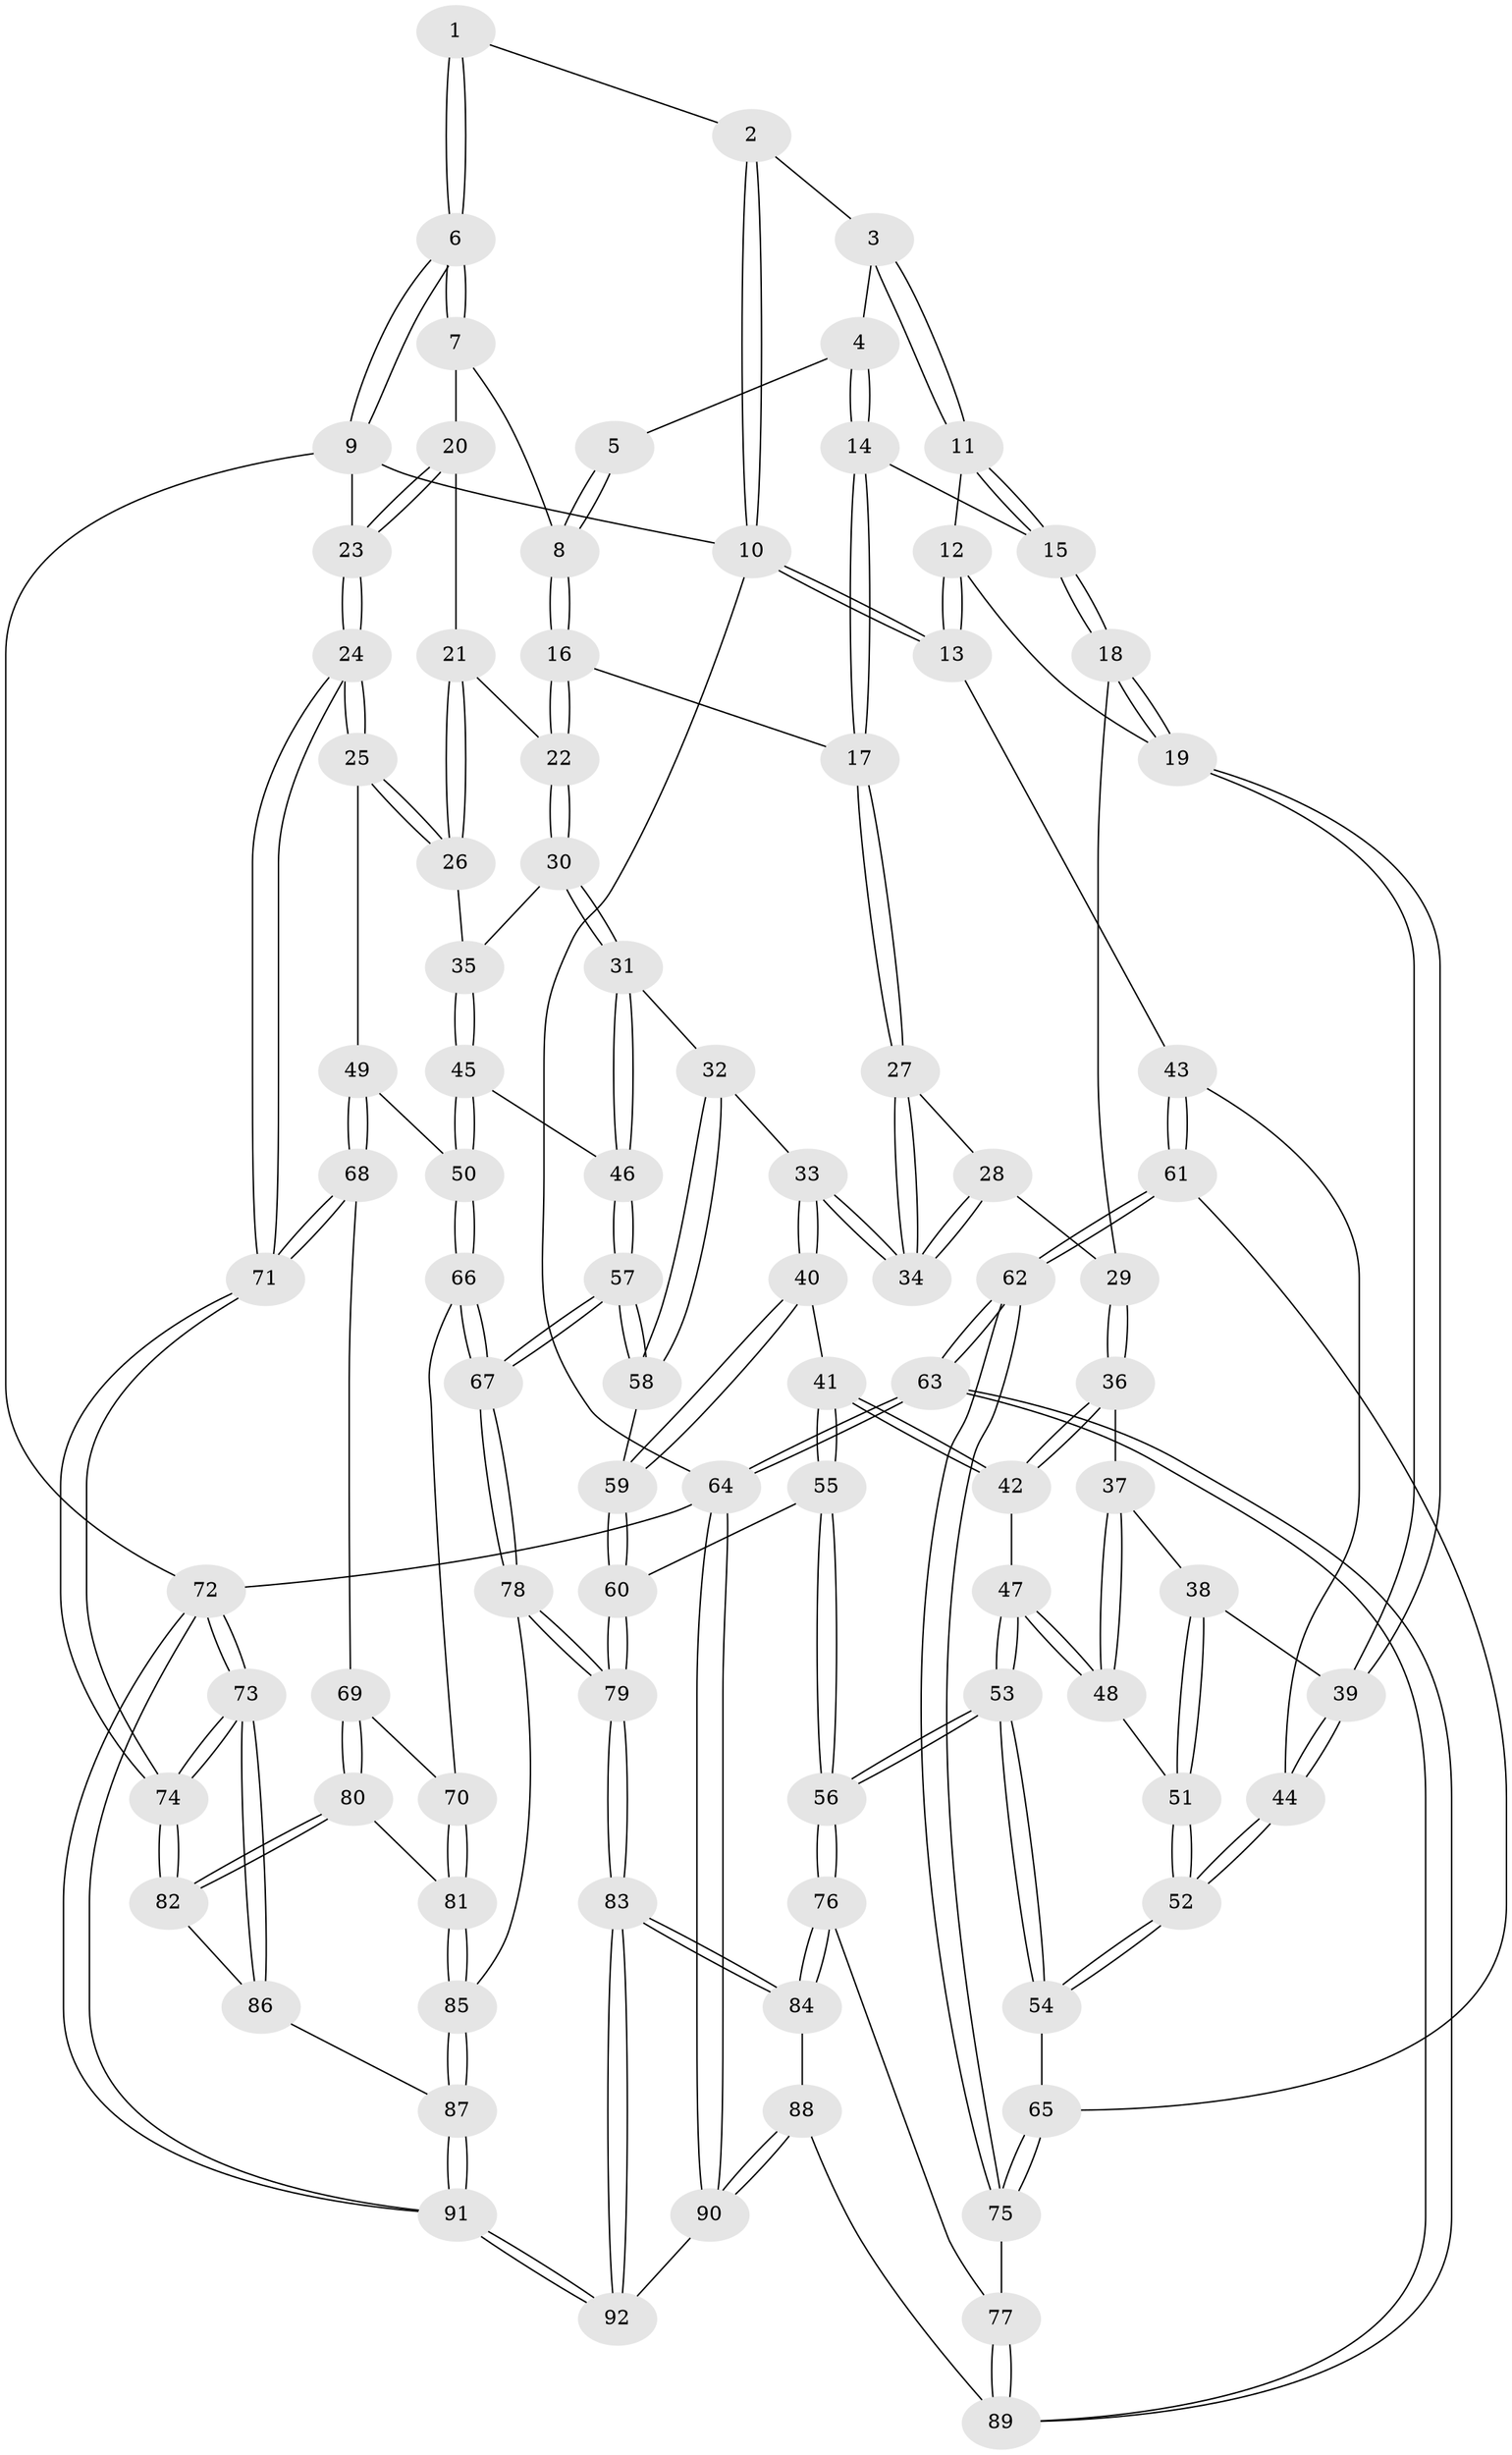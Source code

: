 // coarse degree distribution, {3: 0.07407407407407407, 5: 0.2962962962962963, 4: 0.5, 6: 0.12962962962962962}
// Generated by graph-tools (version 1.1) at 2025/24/03/03/25 07:24:35]
// undirected, 92 vertices, 227 edges
graph export_dot {
graph [start="1"]
  node [color=gray90,style=filled];
  1 [pos="+0.7492310218041761+0"];
  2 [pos="+0.33715866928632354+0"];
  3 [pos="+0.3391243260871259+0"];
  4 [pos="+0.39317731446907056+0"];
  5 [pos="+0.6718104557423301+0.06093632493994834"];
  6 [pos="+1+0"];
  7 [pos="+0.7817111181593436+0.11909336989129315"];
  8 [pos="+0.6943333067906257+0.15160767655083254"];
  9 [pos="+1+0"];
  10 [pos="+0+0"];
  11 [pos="+0.19274030474000498+0.08874718717333684"];
  12 [pos="+0.15796173131090205+0.10838448004468212"];
  13 [pos="+0+0.14862064847156828"];
  14 [pos="+0.4654860447410866+0.20023869411666761"];
  15 [pos="+0.2813150222377422+0.28267060491015567"];
  16 [pos="+0.6471836622594589+0.23441470833457298"];
  17 [pos="+0.5147176832516771+0.2384125671546105"];
  18 [pos="+0.26164970708136653+0.30996018616683746"];
  19 [pos="+0.12169840903749767+0.3325826104774732"];
  20 [pos="+0.9019806637268752+0.2270205072054039"];
  21 [pos="+0.8779656997360568+0.24963018373717552"];
  22 [pos="+0.6979273904599064+0.2909683200284084"];
  23 [pos="+1+0.10500323675803838"];
  24 [pos="+1+0.4475560739058645"];
  25 [pos="+0.8877656467872193+0.4081747598308503"];
  26 [pos="+0.884865107920485+0.40596661371661125"];
  27 [pos="+0.5030473631591056+0.2938019341076647"];
  28 [pos="+0.3282168293494916+0.38337592432920004"];
  29 [pos="+0.29080780775885473+0.37224787732496806"];
  30 [pos="+0.7167060102912058+0.348832025248484"];
  31 [pos="+0.6155405880004703+0.5155121304753281"];
  32 [pos="+0.5548315813825861+0.5222114390135205"];
  33 [pos="+0.48664206495468404+0.5034276635714607"];
  34 [pos="+0.4790378079805862+0.4536301522057653"];
  35 [pos="+0.7526092033586921+0.37464642913126145"];
  36 [pos="+0.28504485235854043+0.42664844892993437"];
  37 [pos="+0.2188218155535665+0.4470160180053534"];
  38 [pos="+0.14758534115422456+0.44130356131063614"];
  39 [pos="+0.07180404376731338+0.3607810608671377"];
  40 [pos="+0.459573544005121+0.5260019201314118"];
  41 [pos="+0.35257592515488073+0.5372993852648568"];
  42 [pos="+0.3083728141910126+0.5144230588769564"];
  43 [pos="+0+0.3648025774454566"];
  44 [pos="+0.0434165604850678+0.3633546285928834"];
  45 [pos="+0.7845763430322442+0.5805343978524204"];
  46 [pos="+0.6856185713507388+0.5616796909756022"];
  47 [pos="+0.3066407440218651+0.5148779459973177"];
  48 [pos="+0.23617880808893366+0.5030996944034507"];
  49 [pos="+0.8016393505193155+0.583353564242555"];
  50 [pos="+0.7878742463703755+0.5824795817341435"];
  51 [pos="+0.17756095075797915+0.5081001981102982"];
  52 [pos="+0.1519705757870982+0.612695647549704"];
  53 [pos="+0.15286855942425212+0.6400061919542418"];
  54 [pos="+0.14948481834342728+0.6370965657281272"];
  55 [pos="+0.2850530976358068+0.6925051587092802"];
  56 [pos="+0.20474175304919537+0.7211817258123798"];
  57 [pos="+0.6275236402030641+0.7439673240202221"];
  58 [pos="+0.588614916620486+0.7122056489747924"];
  59 [pos="+0.44418708942210894+0.7005266960015692"];
  60 [pos="+0.4225493280105835+0.726286138237836"];
  61 [pos="+0+0.44713608529058146"];
  62 [pos="+0+0.783701672297943"];
  63 [pos="+0+0.8861614321180099"];
  64 [pos="+0+1"];
  65 [pos="+0.1421253006526978+0.6357567091122062"];
  66 [pos="+0.702887226853234+0.7649560365777088"];
  67 [pos="+0.6583638301958727+0.7945592059860468"];
  68 [pos="+0.9491857371586997+0.6593120260916749"];
  69 [pos="+0.9078841975920301+0.6995534617358823"];
  70 [pos="+0.8165953206183354+0.7573238727878447"];
  71 [pos="+1+0.6530697442621154"];
  72 [pos="+1+1"];
  73 [pos="+1+1"];
  74 [pos="+1+0.696529871251813"];
  75 [pos="+0+0.7680164582317929"];
  76 [pos="+0.19871568205858875+0.7502507289615759"];
  77 [pos="+0.13149404910833276+0.7973695576777687"];
  78 [pos="+0.646195111346621+0.8592609944020405"];
  79 [pos="+0.452463437538915+1"];
  80 [pos="+0.8779047941116507+0.8141990119321725"];
  81 [pos="+0.8334693708799712+0.8361193608653079"];
  82 [pos="+0.913868339473404+0.8602035789247318"];
  83 [pos="+0.43609684338864674+1"];
  84 [pos="+0.3077984238138029+0.9114942026173757"];
  85 [pos="+0.8064389998806577+0.9233365477542942"];
  86 [pos="+0.8877323262390017+0.8991904664555497"];
  87 [pos="+0.8260089243625665+0.9413887134914761"];
  88 [pos="+0.10640833703891968+0.8987181123203567"];
  89 [pos="+0.10488748335908414+0.8944114589632016"];
  90 [pos="+0.15749168305201158+1"];
  91 [pos="+0.966567061419272+1"];
  92 [pos="+0.41925820642728356+1"];
  1 -- 2;
  1 -- 6;
  1 -- 6;
  2 -- 3;
  2 -- 10;
  2 -- 10;
  3 -- 4;
  3 -- 11;
  3 -- 11;
  4 -- 5;
  4 -- 14;
  4 -- 14;
  5 -- 8;
  5 -- 8;
  6 -- 7;
  6 -- 7;
  6 -- 9;
  6 -- 9;
  7 -- 8;
  7 -- 20;
  8 -- 16;
  8 -- 16;
  9 -- 10;
  9 -- 23;
  9 -- 72;
  10 -- 13;
  10 -- 13;
  10 -- 64;
  11 -- 12;
  11 -- 15;
  11 -- 15;
  12 -- 13;
  12 -- 13;
  12 -- 19;
  13 -- 43;
  14 -- 15;
  14 -- 17;
  14 -- 17;
  15 -- 18;
  15 -- 18;
  16 -- 17;
  16 -- 22;
  16 -- 22;
  17 -- 27;
  17 -- 27;
  18 -- 19;
  18 -- 19;
  18 -- 29;
  19 -- 39;
  19 -- 39;
  20 -- 21;
  20 -- 23;
  20 -- 23;
  21 -- 22;
  21 -- 26;
  21 -- 26;
  22 -- 30;
  22 -- 30;
  23 -- 24;
  23 -- 24;
  24 -- 25;
  24 -- 25;
  24 -- 71;
  24 -- 71;
  25 -- 26;
  25 -- 26;
  25 -- 49;
  26 -- 35;
  27 -- 28;
  27 -- 34;
  27 -- 34;
  28 -- 29;
  28 -- 34;
  28 -- 34;
  29 -- 36;
  29 -- 36;
  30 -- 31;
  30 -- 31;
  30 -- 35;
  31 -- 32;
  31 -- 46;
  31 -- 46;
  32 -- 33;
  32 -- 58;
  32 -- 58;
  33 -- 34;
  33 -- 34;
  33 -- 40;
  33 -- 40;
  35 -- 45;
  35 -- 45;
  36 -- 37;
  36 -- 42;
  36 -- 42;
  37 -- 38;
  37 -- 48;
  37 -- 48;
  38 -- 39;
  38 -- 51;
  38 -- 51;
  39 -- 44;
  39 -- 44;
  40 -- 41;
  40 -- 59;
  40 -- 59;
  41 -- 42;
  41 -- 42;
  41 -- 55;
  41 -- 55;
  42 -- 47;
  43 -- 44;
  43 -- 61;
  43 -- 61;
  44 -- 52;
  44 -- 52;
  45 -- 46;
  45 -- 50;
  45 -- 50;
  46 -- 57;
  46 -- 57;
  47 -- 48;
  47 -- 48;
  47 -- 53;
  47 -- 53;
  48 -- 51;
  49 -- 50;
  49 -- 68;
  49 -- 68;
  50 -- 66;
  50 -- 66;
  51 -- 52;
  51 -- 52;
  52 -- 54;
  52 -- 54;
  53 -- 54;
  53 -- 54;
  53 -- 56;
  53 -- 56;
  54 -- 65;
  55 -- 56;
  55 -- 56;
  55 -- 60;
  56 -- 76;
  56 -- 76;
  57 -- 58;
  57 -- 58;
  57 -- 67;
  57 -- 67;
  58 -- 59;
  59 -- 60;
  59 -- 60;
  60 -- 79;
  60 -- 79;
  61 -- 62;
  61 -- 62;
  61 -- 65;
  62 -- 63;
  62 -- 63;
  62 -- 75;
  62 -- 75;
  63 -- 64;
  63 -- 64;
  63 -- 89;
  63 -- 89;
  64 -- 90;
  64 -- 90;
  64 -- 72;
  65 -- 75;
  65 -- 75;
  66 -- 67;
  66 -- 67;
  66 -- 70;
  67 -- 78;
  67 -- 78;
  68 -- 69;
  68 -- 71;
  68 -- 71;
  69 -- 70;
  69 -- 80;
  69 -- 80;
  70 -- 81;
  70 -- 81;
  71 -- 74;
  71 -- 74;
  72 -- 73;
  72 -- 73;
  72 -- 91;
  72 -- 91;
  73 -- 74;
  73 -- 74;
  73 -- 86;
  73 -- 86;
  74 -- 82;
  74 -- 82;
  75 -- 77;
  76 -- 77;
  76 -- 84;
  76 -- 84;
  77 -- 89;
  77 -- 89;
  78 -- 79;
  78 -- 79;
  78 -- 85;
  79 -- 83;
  79 -- 83;
  80 -- 81;
  80 -- 82;
  80 -- 82;
  81 -- 85;
  81 -- 85;
  82 -- 86;
  83 -- 84;
  83 -- 84;
  83 -- 92;
  83 -- 92;
  84 -- 88;
  85 -- 87;
  85 -- 87;
  86 -- 87;
  87 -- 91;
  87 -- 91;
  88 -- 89;
  88 -- 90;
  88 -- 90;
  90 -- 92;
  91 -- 92;
  91 -- 92;
}
